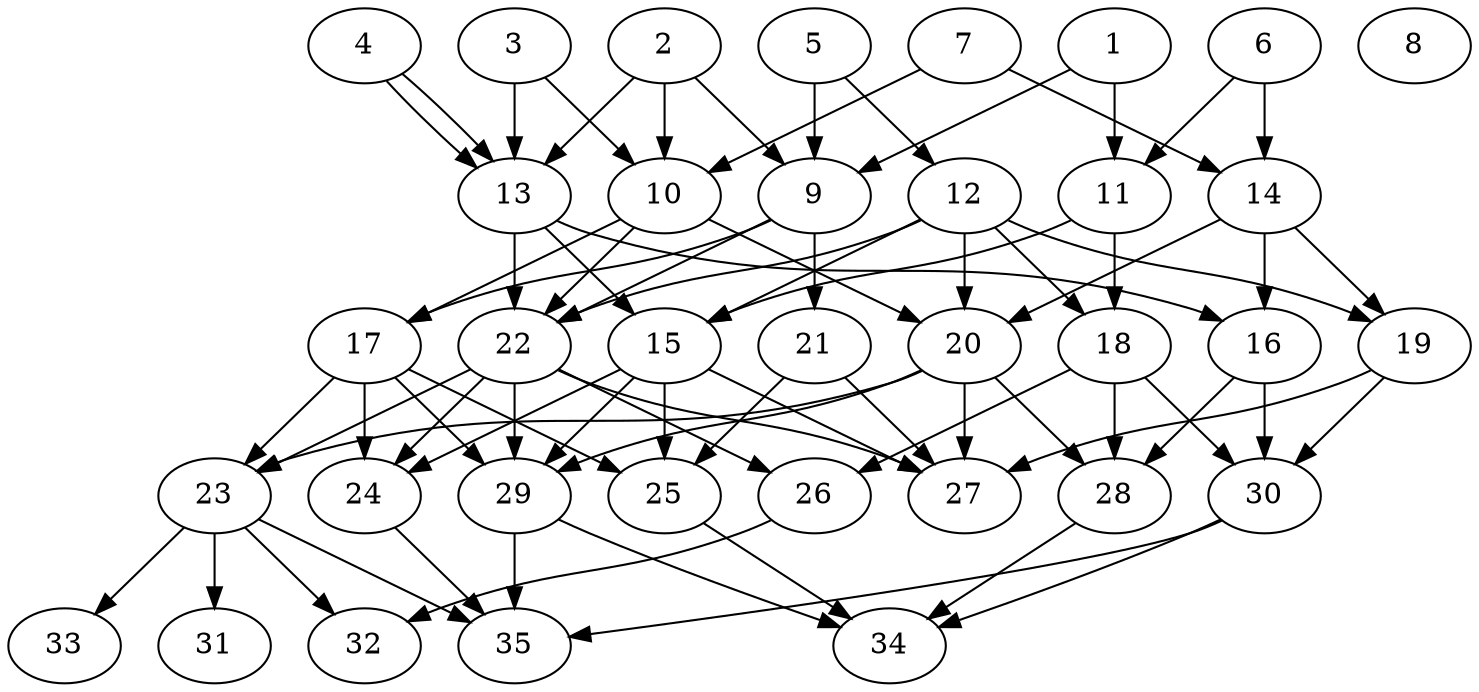 // DAG (tier=2-normal, mode=data, n=35, ccr=0.437, fat=0.527, density=0.550, regular=0.593, jump=0.161, mindata=2097152, maxdata=16777216)
// DAG automatically generated by daggen at Sun Aug 24 16:33:34 2025
// /home/ermia/Project/Environments/daggen/bin/daggen --dot --ccr 0.437 --fat 0.527 --regular 0.593 --density 0.550 --jump 0.161 --mindata 2097152 --maxdata 16777216 -n 35 
digraph G {
  1 [size="4436918258455283761152", alpha="0.09", expect_size="2218459129227641880576"]
  1 -> 9 [size ="2160118644867072"]
  1 -> 11 [size ="2160118644867072"]
  2 [size="1220578848374217984", alpha="0.11", expect_size="610289424187108992"]
  2 -> 9 [size ="1961123171532800"]
  2 -> 10 [size ="1961123171532800"]
  2 -> 13 [size ="1961123171532800"]
  3 [size="59557176242005048", alpha="0.06", expect_size="29778588121002524"]
  3 -> 10 [size ="1771498050158592"]
  3 -> 13 [size ="1771498050158592"]
  4 [size="2921174716990078464", alpha="0.15", expect_size="1460587358495039232"]
  4 -> 13 [size ="1560239514058752"]
  4 -> 13 [size ="1560239514058752"]
  5 [size="35578335233229032", alpha="0.07", expect_size="17789167616614516"]
  5 -> 9 [size ="957362378637312"]
  5 -> 12 [size ="957362378637312"]
  6 [size="351967595663982592000", alpha="0.14", expect_size="175983797831991296000"]
  6 -> 11 [size ="398803022643200"]
  6 -> 14 [size ="398803022643200"]
  7 [size="2918801137087943680", alpha="0.04", expect_size="1459400568543971840"]
  7 -> 10 [size ="1066974599708672"]
  7 -> 14 [size ="1066974599708672"]
  8 [size="76443828534090000", alpha="0.17", expect_size="38221914267045000"]
  9 [size="1789447888173992704", alpha="0.08", expect_size="894723944086996352"]
  9 -> 17 [size ="689327361228800"]
  9 -> 21 [size ="689327361228800"]
  9 -> 22 [size ="689327361228800"]
  10 [size="1092242719624898560", alpha="0.16", expect_size="546121359812449280"]
  10 -> 17 [size ="2051934047436800"]
  10 -> 20 [size ="2051934047436800"]
  10 -> 22 [size ="2051934047436800"]
  11 [size="893256673680949248000", alpha="0.06", expect_size="446628336840474624000"]
  11 -> 15 [size ="742006141747200"]
  11 -> 18 [size ="742006141747200"]
  12 [size="64926030757888000000", alpha="0.15", expect_size="32463015378944000000"]
  12 -> 15 [size ="129231749120000"]
  12 -> 18 [size ="129231749120000"]
  12 -> 19 [size ="129231749120000"]
  12 -> 20 [size ="129231749120000"]
  12 -> 22 [size ="129231749120000"]
  13 [size="28123552149490304", alpha="0.18", expect_size="14061776074745152"]
  13 -> 15 [size ="827991051468800"]
  13 -> 16 [size ="827991051468800"]
  13 -> 22 [size ="827991051468800"]
  14 [size="127410531193224953856", alpha="0.17", expect_size="63705265596612476928"]
  14 -> 16 [size ="202563039264768"]
  14 -> 19 [size ="202563039264768"]
  14 -> 20 [size ="202563039264768"]
  15 [size="1459217257980286976", alpha="0.12", expect_size="729608628990143488"]
  15 -> 24 [size ="1261282946711552"]
  15 -> 25 [size ="1261282946711552"]
  15 -> 27 [size ="1261282946711552"]
  15 -> 29 [size ="1261282946711552"]
  16 [size="2174424512413471744", alpha="0.08", expect_size="1087212256206735872"]
  16 -> 28 [size ="1980409629900800"]
  16 -> 30 [size ="1980409629900800"]
  17 [size="254671001501679200", alpha="0.01", expect_size="127335500750839600"]
  17 -> 23 [size ="124340142080000"]
  17 -> 24 [size ="124340142080000"]
  17 -> 25 [size ="124340142080000"]
  17 -> 29 [size ="124340142080000"]
  18 [size="73648636140792944", alpha="0.05", expect_size="36824318070396472"]
  18 -> 26 [size ="1366669465223168"]
  18 -> 28 [size ="1366669465223168"]
  18 -> 30 [size ="1366669465223168"]
  19 [size="4176515216394458", alpha="0.10", expect_size="2088257608197229"]
  19 -> 27 [size ="487463093010432"]
  19 -> 30 [size ="487463093010432"]
  20 [size="111792357133833536", alpha="0.12", expect_size="55896178566916768"]
  20 -> 23 [size ="57363188940800"]
  20 -> 27 [size ="57363188940800"]
  20 -> 28 [size ="57363188940800"]
  20 -> 29 [size ="57363188940800"]
  21 [size="3702576830620211", alpha="0.07", expect_size="1851288415310105"]
  21 -> 25 [size ="133748376993792"]
  21 -> 27 [size ="133748376993792"]
  22 [size="87387283532923920", alpha="0.18", expect_size="43693641766461960"]
  22 -> 23 [size ="164179956727808"]
  22 -> 24 [size ="164179956727808"]
  22 -> 26 [size ="164179956727808"]
  22 -> 27 [size ="164179956727808"]
  22 -> 29 [size ="164179956727808"]
  23 [size="419767120419484598272", alpha="0.06", expect_size="209883560209742299136"]
  23 -> 31 [size ="448499812401152"]
  23 -> 32 [size ="448499812401152"]
  23 -> 33 [size ="448499812401152"]
  23 -> 35 [size ="448499812401152"]
  24 [size="1931776892552817408", alpha="0.13", expect_size="965888446276408704"]
  24 -> 35 [size ="727091825868800"]
  25 [size="1586541429744879872", alpha="0.06", expect_size="793270714872439936"]
  25 -> 34 [size ="881156169924608"]
  26 [size="846503361581848320", alpha="0.15", expect_size="423251680790924160"]
  26 -> 32 [size ="446172015624192"]
  27 [size="1345479261101735542784", alpha="0.13", expect_size="672739630550867771392"]
  28 [size="2955828118427795456000", alpha="0.19", expect_size="1477914059213897728000"]
  28 -> 34 [size ="1647692270796800"]
  29 [size="3378846260183523393536", alpha="0.01", expect_size="1689423130091761696768"]
  29 -> 34 [size ="1801367299555328"]
  29 -> 35 [size ="1801367299555328"]
  30 [size="2558168229734655197184", alpha="0.03", expect_size="1279084114867327598592"]
  30 -> 34 [size ="1496382846271488"]
  30 -> 35 [size ="1496382846271488"]
  31 [size="38082729808687304", alpha="0.05", expect_size="19041364904343652"]
  32 [size="4884437064090531", alpha="0.17", expect_size="2442218532045265"]
  33 [size="50463562157885120", alpha="0.02", expect_size="25231781078942560"]
  34 [size="8234284101703500", alpha="0.16", expect_size="4117142050851750"]
  35 [size="26213338116953320", alpha="0.15", expect_size="13106669058476660"]
}